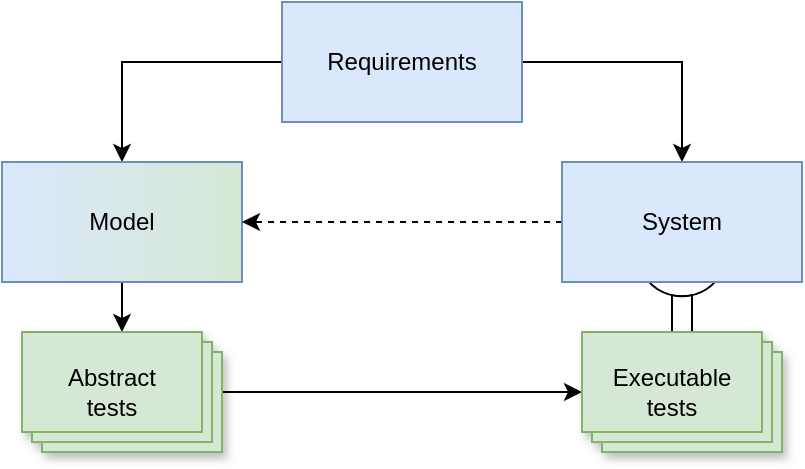 <mxfile version="18.1.3"><diagram id="f91INRGSzkaN2x9p42bm" name="Page-1"><mxGraphModel dx="582" dy="1605" grid="1" gridSize="10" guides="1" tooltips="1" connect="1" arrows="1" fold="1" page="1" pageScale="1" pageWidth="850" pageHeight="1100" math="0" shadow="0"><root><mxCell id="0"/><mxCell id="1" parent="0"/><mxCell id="cQT3iGe71LZWQ660Rnwp-16" value="" style="pointerEvents=1;verticalLabelPosition=bottom;shadow=0;dashed=0;align=center;html=1;verticalAlign=top;shape=mxgraph.electrical.miscellaneous.adapter;rotation=90;direction=west;" parent="1" vertex="1"><mxGeometry x="355" y="239" width="90" height="40" as="geometry"/></mxCell><mxCell id="cQT3iGe71LZWQ660Rnwp-5" style="edgeStyle=orthogonalEdgeStyle;rounded=0;orthogonalLoop=1;jettySize=auto;html=1;exitX=0;exitY=0.5;exitDx=0;exitDy=0;entryX=0.5;entryY=0;entryDx=0;entryDy=0;" parent="1" source="cQT3iGe71LZWQ660Rnwp-1" target="cQT3iGe71LZWQ660Rnwp-2" edge="1"><mxGeometry relative="1" as="geometry"/></mxCell><mxCell id="cQT3iGe71LZWQ660Rnwp-11" style="edgeStyle=orthogonalEdgeStyle;rounded=0;orthogonalLoop=1;jettySize=auto;html=1;exitX=1;exitY=0.5;exitDx=0;exitDy=0;entryX=0.5;entryY=0;entryDx=0;entryDy=0;" parent="1" source="cQT3iGe71LZWQ660Rnwp-1" target="cQT3iGe71LZWQ660Rnwp-3" edge="1"><mxGeometry relative="1" as="geometry"/></mxCell><mxCell id="cQT3iGe71LZWQ660Rnwp-1" value="Requirements" style="rounded=0;whiteSpace=wrap;html=1;fillColor=#dae8fc;strokeColor=#6c8ebf;" parent="1" vertex="1"><mxGeometry x="200" y="80" width="120" height="60" as="geometry"/></mxCell><mxCell id="cQT3iGe71LZWQ660Rnwp-26" style="edgeStyle=orthogonalEdgeStyle;rounded=0;orthogonalLoop=1;jettySize=auto;html=1;exitX=0.5;exitY=1;exitDx=0;exitDy=0;" parent="1" source="cQT3iGe71LZWQ660Rnwp-2" target="cQT3iGe71LZWQ660Rnwp-19" edge="1"><mxGeometry relative="1" as="geometry"/></mxCell><mxCell id="cQT3iGe71LZWQ660Rnwp-2" value="Model" style="rounded=0;whiteSpace=wrap;html=1;fillColor=#dae8fc;strokeColor=#6c8ebf;gradientColor=#D5E8D4;gradientDirection=east;" parent="1" vertex="1"><mxGeometry x="60" y="160" width="120" height="60" as="geometry"/></mxCell><mxCell id="cQT3iGe71LZWQ660Rnwp-33" style="edgeStyle=orthogonalEdgeStyle;rounded=0;orthogonalLoop=1;jettySize=auto;html=1;exitX=0;exitY=0.5;exitDx=0;exitDy=0;entryX=1;entryY=0.5;entryDx=0;entryDy=0;dashed=1;" parent="1" source="cQT3iGe71LZWQ660Rnwp-3" target="cQT3iGe71LZWQ660Rnwp-2" edge="1"><mxGeometry relative="1" as="geometry"/></mxCell><mxCell id="cQT3iGe71LZWQ660Rnwp-3" value="System" style="rounded=0;whiteSpace=wrap;html=1;fillColor=#dae8fc;strokeColor=#6c8ebf;" parent="1" vertex="1"><mxGeometry x="340" y="160" width="120" height="60" as="geometry"/></mxCell><mxCell id="cQT3iGe71LZWQ660Rnwp-27" style="edgeStyle=orthogonalEdgeStyle;rounded=0;orthogonalLoop=1;jettySize=auto;html=1;exitX=0;exitY=0;exitDx=100;exitDy=35;exitPerimeter=0;" parent="1" source="cQT3iGe71LZWQ660Rnwp-19" target="cQT3iGe71LZWQ660Rnwp-22" edge="1"><mxGeometry relative="1" as="geometry"><Array as="points"><mxPoint x="170" y="275"/></Array></mxGeometry></mxCell><mxCell id="cQT3iGe71LZWQ660Rnwp-19" value="" style="verticalLabelPosition=bottom;verticalAlign=top;html=1;shape=mxgraph.basic.layered_rect;dx=10;outlineConnect=0;shadow=1;fillColor=#d5e8d4;strokeColor=#82b366;" parent="1" vertex="1"><mxGeometry x="70" y="245" width="100" height="60" as="geometry"/></mxCell><mxCell id="cQT3iGe71LZWQ660Rnwp-21" value="Abstract tests" style="text;html=1;strokeColor=none;fillColor=none;align=center;verticalAlign=middle;whiteSpace=wrap;rounded=0;shadow=1;" parent="1" vertex="1"><mxGeometry x="80" y="260" width="70" height="30" as="geometry"/></mxCell><mxCell id="cQT3iGe71LZWQ660Rnwp-22" value="" style="verticalLabelPosition=bottom;verticalAlign=top;html=1;shape=mxgraph.basic.layered_rect;dx=10;outlineConnect=0;shadow=1;fillColor=#d5e8d4;strokeColor=#82b366;" parent="1" vertex="1"><mxGeometry x="350" y="245" width="100" height="60" as="geometry"/></mxCell><mxCell id="cQT3iGe71LZWQ660Rnwp-23" value="Executable tests" style="text;html=1;strokeColor=none;fillColor=none;align=center;verticalAlign=middle;whiteSpace=wrap;rounded=0;shadow=1;" parent="1" vertex="1"><mxGeometry x="360" y="260" width="70" height="30" as="geometry"/></mxCell></root></mxGraphModel></diagram></mxfile>